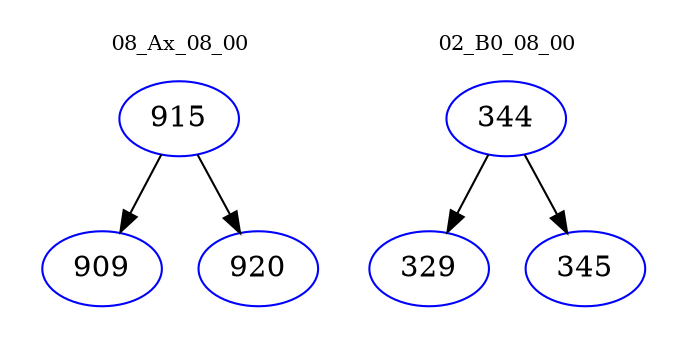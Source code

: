 digraph{
subgraph cluster_0 {
color = white
label = "08_Ax_08_00";
fontsize=10;
T0_915 [label="915", color="blue"]
T0_915 -> T0_909 [color="black"]
T0_909 [label="909", color="blue"]
T0_915 -> T0_920 [color="black"]
T0_920 [label="920", color="blue"]
}
subgraph cluster_1 {
color = white
label = "02_B0_08_00";
fontsize=10;
T1_344 [label="344", color="blue"]
T1_344 -> T1_329 [color="black"]
T1_329 [label="329", color="blue"]
T1_344 -> T1_345 [color="black"]
T1_345 [label="345", color="blue"]
}
}
